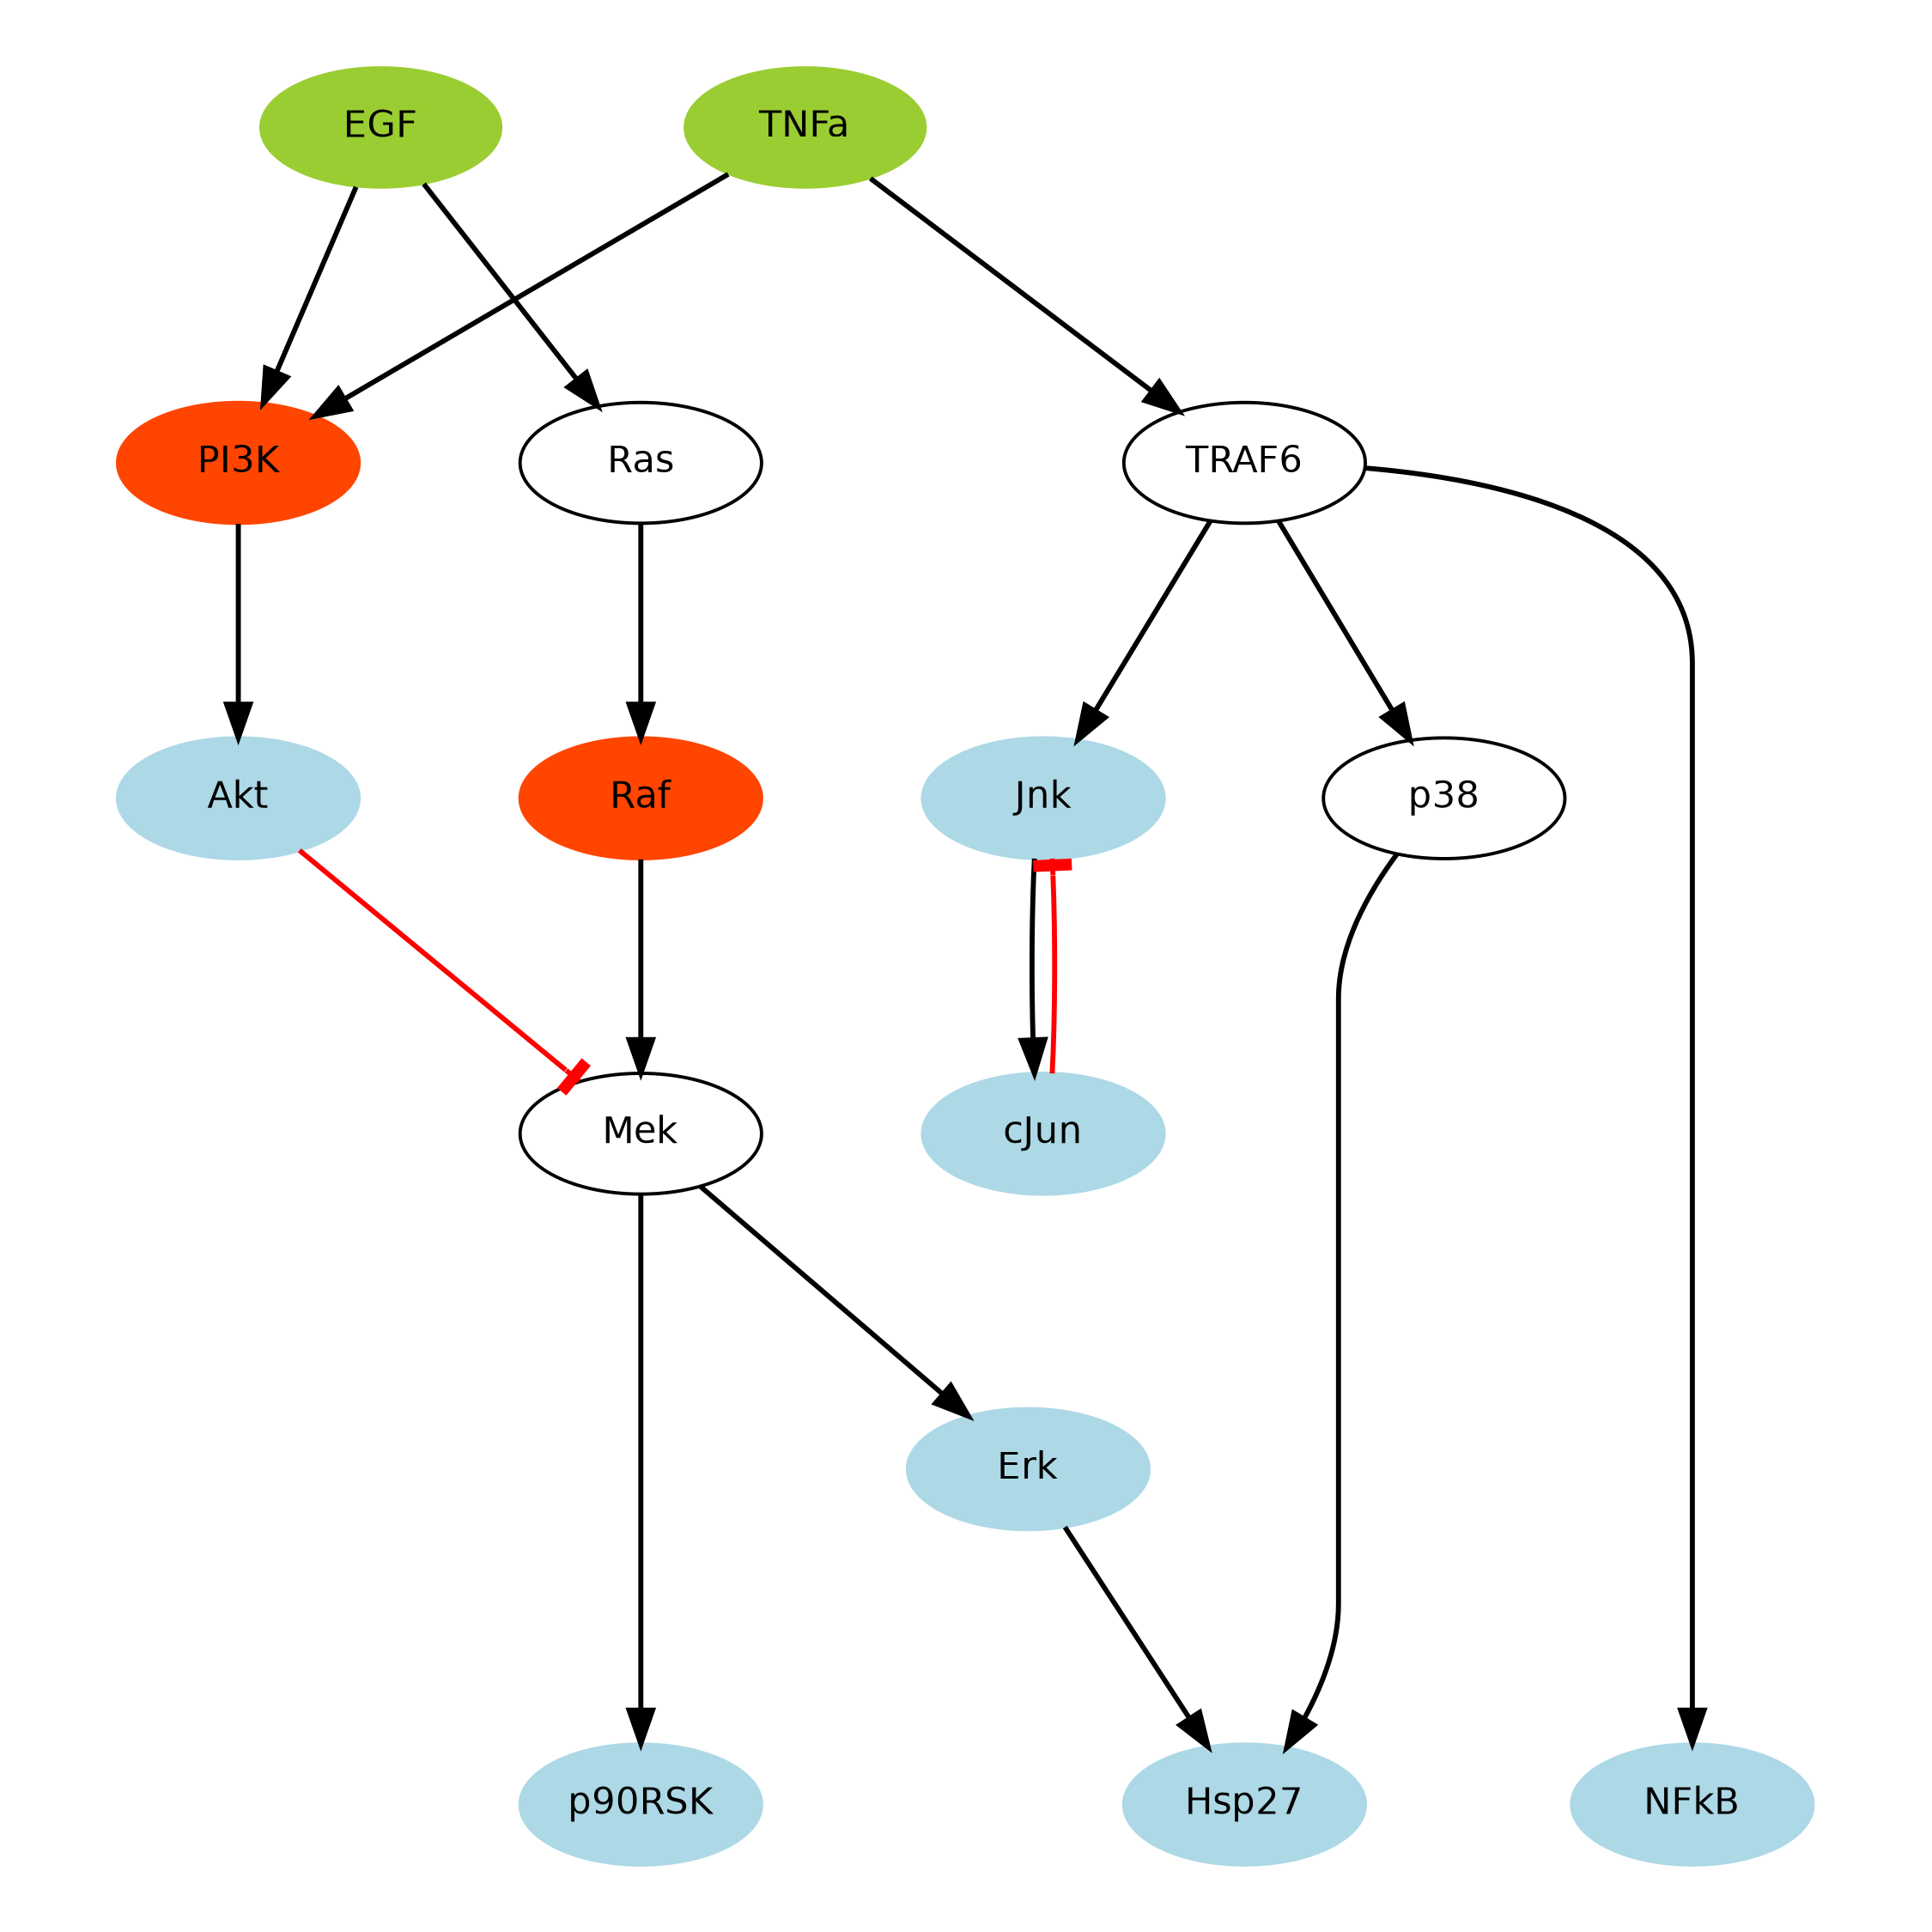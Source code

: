 digraph foo {
	graph [splines=TRUE, size="15,15", bgcolor=white, ratio=fill, pad="0.5,0.5", dpi=72, fontcolor=black, rank=same, rankdir=TB];
	node [label="\N", fontsize=22, fontname=Helvetica, style="filled,bold", shape=circle, fixedsize=TRUE, fillcolor=transparent, color=black, fontcolor=black, height="0.5", width="0.75"];
	edge [headport=center, style=solid, penwidth=1, weight="1.0", arrowsize=2, minlen=3, color=black, dir=none, fontcolor=black, arrowhead=none, arrowtail=none, fontsize=14, labelfontsize=11];
	graph [bb="0 0 1080 1080"];
	subgraph 0 {
		graph [bb=""];
		TRAF6 [label=TRAF6, style="filled, bold", shape=ellipse, fixedsize=FALSE, fillcolor=white, height=1, width=2];
		PI3K [label=PI3K, style="filled, bold", shape=ellipse, fixedsize=FALSE, fillcolor=orangered, color=orangered, height=1, width=2];
		Ras [label=Ras, style="filled, bold", shape=ellipse, fixedsize=FALSE, fillcolor=white, height=1, width=2];
	}
	subgraph 1 {
		graph [bb=""];
		p38 [label=p38, style="filled, bold", shape=ellipse, fixedsize=FALSE, fillcolor=white, height=1, width=2];
		Raf [label=Raf, style="filled, bold", shape=ellipse, fixedsize=FALSE, fillcolor=orangered, color=orangered, height=1, width=2];
		Akt [label=Akt, style="filled, bold", shape=ellipse, fixedsize=FALSE, fillcolor=lightblue, color=lightblue, height=1, width=2];
	}
	subgraph 2 {
		graph [bb=""];
		Mek [label=Mek, style="filled, bold", shape=ellipse, fixedsize=FALSE, fillcolor=white, height=1, width=2];
	}
	subgraph 3 {
		graph [rank=source,
			bb=""];
		EGF [label=EGF, style=filled, shape=ellipse, fixedsize=FALSE, fillcolor=olivedrab3, color=olivedrab3, height=1, width=2];
		TNFa [label=TNFa, style=filled, shape=ellipse, fixedsize=FALSE, fillcolor=olivedrab3, color=olivedrab3, height=1, width=2];
	}
	subgraph 4 {
		graph [rank=sink,
			bb=""];
		NFkB [label=NFkB, style="filled, bold", shape=ellipse, fixedsize=FALSE, fillcolor=lightblue, color=lightblue, height=1, width=2];
		Hsp27 [label=Hsp27, style="filled, bold", shape=ellipse, fixedsize=FALSE, fillcolor=lightblue, color=lightblue, height=1, width=2];
		p90RSK [label=p90RSK, style="filled, bold", shape=ellipse, fixedsize=FALSE, fillcolor=lightblue, color=lightblue, height=1, width=2];
	}
	Jnk [label=Jnk, style="filled, bold", shape=ellipse, fixedsize=FALSE, fillcolor=lightblue, color=lightblue, height=1, width=2];
	Erk [label=Erk, style="filled, bold", shape=ellipse, fixedsize=FALSE, fillcolor=lightblue, color=lightblue, height=1, width=2];
	cJun [label=cJun, style="filled, bold", shape=ellipse, fixedsize=FALSE, fillcolor=lightblue, color=lightblue, height=1, width=2];
	EGF -> Ras:center [penwidth=3, weight=1, dir=forward, arrowhead=normal];
	EGF -> PI3K:center [penwidth=3, weight=1, dir=forward, arrowhead=normal];
	TNFa -> PI3K:center [penwidth=3, weight=1, dir=forward, arrowhead=normal];
	TNFa -> TRAF6:center [penwidth=3, weight=1, dir=forward, arrowhead=normal];
	TRAF6 -> p38:center [penwidth=3, weight=1, dir=forward, arrowhead=normal];
	TRAF6 -> Jnk:center [penwidth=3, weight=1, dir=forward, arrowhead=normal];
	TRAF6 -> NFkB:center [penwidth=3, weight=1, dir=forward, arrowhead=normal];
	Jnk -> cJun:center [penwidth=3, weight=1, dir=forward, arrowhead=normal];
	p38 -> Hsp27:center [penwidth=3, weight=1, dir=forward, arrowhead=normal];
	PI3K -> Akt:center [penwidth=3, weight=1, dir=forward, arrowhead=normal];
	Ras -> Raf:center [penwidth=3, weight=1, dir=forward, arrowhead=normal];
	Raf -> Mek:center [penwidth=3, weight=1, dir=forward, arrowhead=normal];
	Akt -> Mek:center [penwidth=3, weight=1, color=red, dir=forward, arrowhead=tee];
	Mek -> p90RSK:center [penwidth=3, weight=1, dir=forward, arrowhead=normal];
	Mek -> Erk:center [penwidth=3, weight=1, dir=forward, arrowhead=normal];
	Erk -> Hsp27:center [penwidth=3, weight=1, dir=forward, arrowhead=normal];
	cJun -> Jnk:center [penwidth=3, weight=1, color=red, dir=forward, arrowhead=tee];
}
